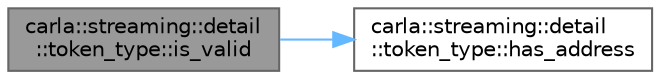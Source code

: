 digraph "carla::streaming::detail::token_type::is_valid"
{
 // INTERACTIVE_SVG=YES
 // LATEX_PDF_SIZE
  bgcolor="transparent";
  edge [fontname=Helvetica,fontsize=10,labelfontname=Helvetica,labelfontsize=10];
  node [fontname=Helvetica,fontsize=10,shape=box,height=0.2,width=0.4];
  rankdir="LR";
  Node1 [id="Node000001",label="carla::streaming::detail\l::token_type::is_valid",height=0.2,width=0.4,color="gray40", fillcolor="grey60", style="filled", fontcolor="black",tooltip=" "];
  Node1 -> Node2 [id="edge1_Node000001_Node000002",color="steelblue1",style="solid",tooltip=" "];
  Node2 [id="Node000002",label="carla::streaming::detail\l::token_type::has_address",height=0.2,width=0.4,color="grey40", fillcolor="white", style="filled",URL="$df/de1/classcarla_1_1streaming_1_1detail_1_1token__type.html#abd655bd85461de5374d712115e388ef9",tooltip=" "];
}
